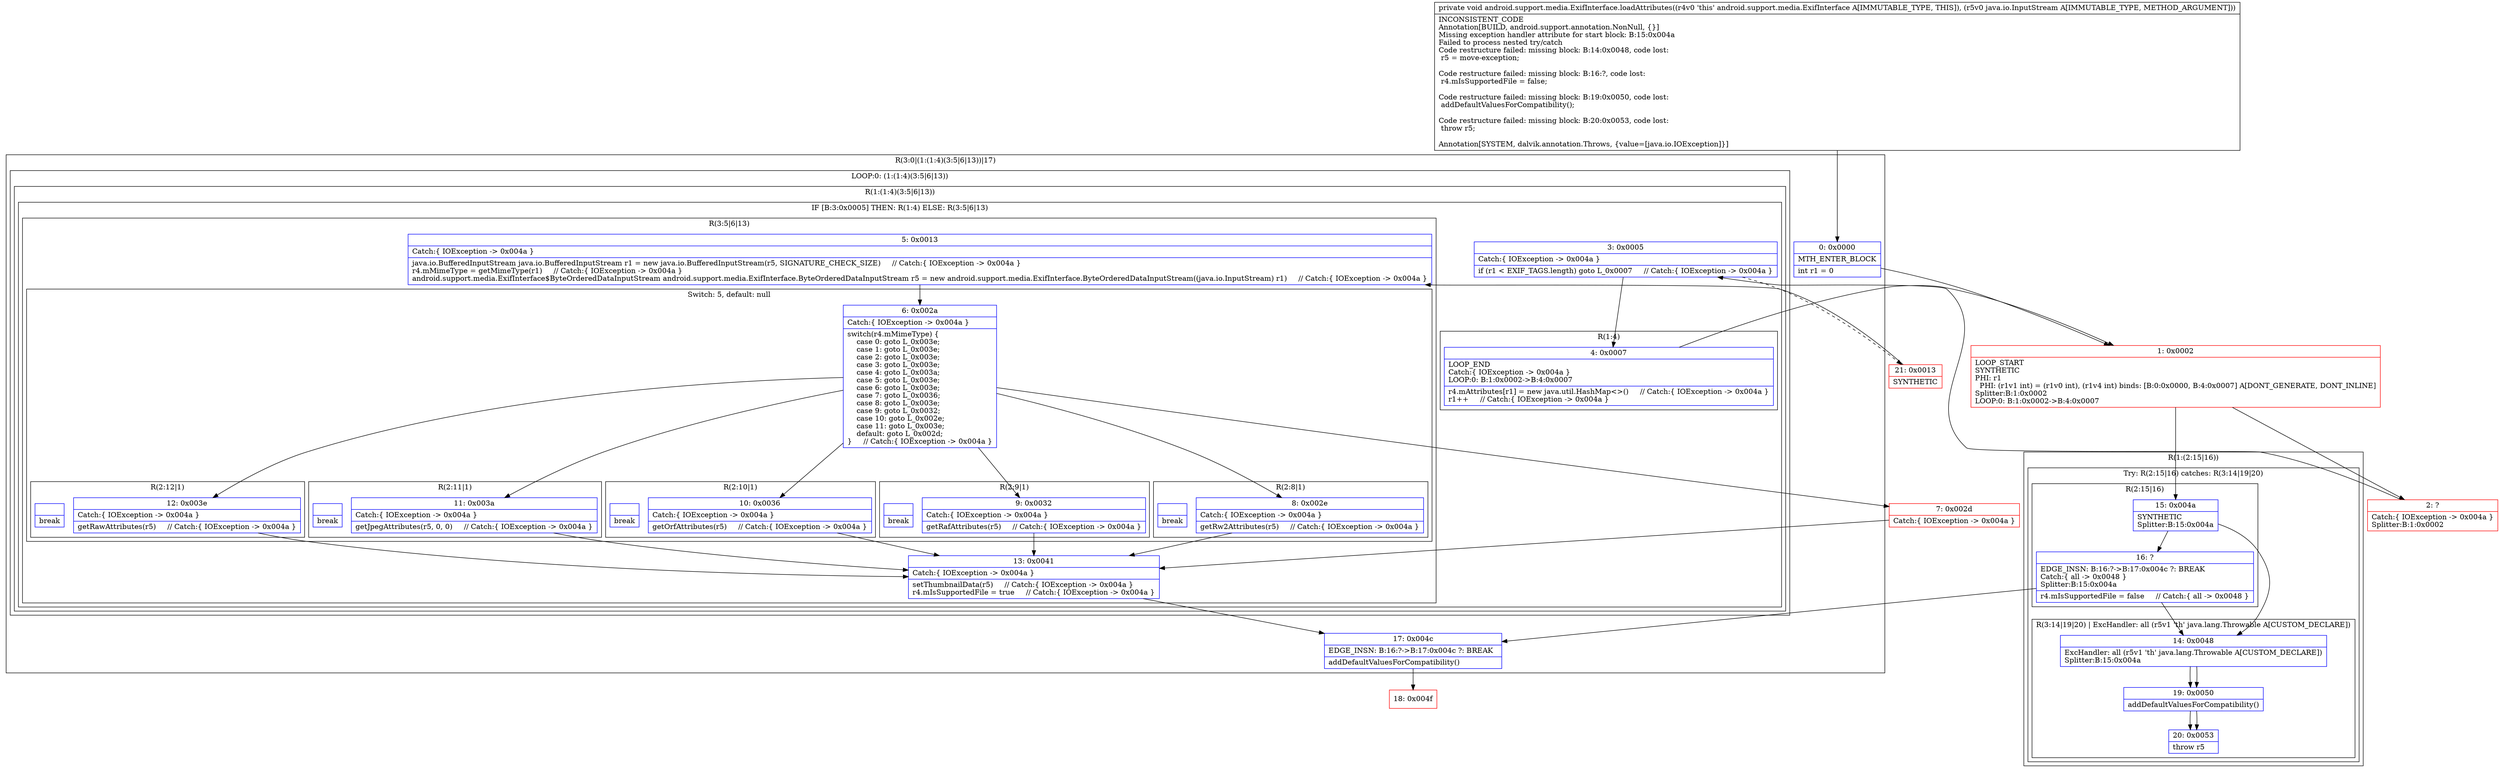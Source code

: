 digraph "CFG forandroid.support.media.ExifInterface.loadAttributes(Ljava\/io\/InputStream;)V" {
subgraph cluster_Region_1663938954 {
label = "R(3:0|(1:(1:4)(3:5|6|13))|17)";
node [shape=record,color=blue];
Node_0 [shape=record,label="{0\:\ 0x0000|MTH_ENTER_BLOCK\l|int r1 = 0\l}"];
subgraph cluster_LoopRegion_481552314 {
label = "LOOP:0: (1:(1:4)(3:5|6|13))";
node [shape=record,color=blue];
subgraph cluster_Region_594526420 {
label = "R(1:(1:4)(3:5|6|13))";
node [shape=record,color=blue];
subgraph cluster_IfRegion_336715809 {
label = "IF [B:3:0x0005] THEN: R(1:4) ELSE: R(3:5|6|13)";
node [shape=record,color=blue];
Node_3 [shape=record,label="{3\:\ 0x0005|Catch:\{ IOException \-\> 0x004a \}\l|if (r1 \< EXIF_TAGS.length) goto L_0x0007     \/\/ Catch:\{ IOException \-\> 0x004a \}\l}"];
subgraph cluster_Region_1494927806 {
label = "R(1:4)";
node [shape=record,color=blue];
Node_4 [shape=record,label="{4\:\ 0x0007|LOOP_END\lCatch:\{ IOException \-\> 0x004a \}\lLOOP:0: B:1:0x0002\-\>B:4:0x0007\l|r4.mAttributes[r1] = new java.util.HashMap\<\>()     \/\/ Catch:\{ IOException \-\> 0x004a \}\lr1++     \/\/ Catch:\{ IOException \-\> 0x004a \}\l}"];
}
subgraph cluster_Region_1450929593 {
label = "R(3:5|6|13)";
node [shape=record,color=blue];
Node_5 [shape=record,label="{5\:\ 0x0013|Catch:\{ IOException \-\> 0x004a \}\l|java.io.BufferedInputStream java.io.BufferedInputStream r1 = new java.io.BufferedInputStream(r5, SIGNATURE_CHECK_SIZE)     \/\/ Catch:\{ IOException \-\> 0x004a \}\lr4.mMimeType = getMimeType(r1)     \/\/ Catch:\{ IOException \-\> 0x004a \}\landroid.support.media.ExifInterface$ByteOrderedDataInputStream android.support.media.ExifInterface.ByteOrderedDataInputStream r5 = new android.support.media.ExifInterface.ByteOrderedDataInputStream((java.io.InputStream) r1)     \/\/ Catch:\{ IOException \-\> 0x004a \}\l}"];
subgraph cluster_SwitchRegion_2024210917 {
label = "Switch: 5, default: null";
node [shape=record,color=blue];
Node_6 [shape=record,label="{6\:\ 0x002a|Catch:\{ IOException \-\> 0x004a \}\l|switch(r4.mMimeType) \{\l    case 0: goto L_0x003e;\l    case 1: goto L_0x003e;\l    case 2: goto L_0x003e;\l    case 3: goto L_0x003e;\l    case 4: goto L_0x003a;\l    case 5: goto L_0x003e;\l    case 6: goto L_0x003e;\l    case 7: goto L_0x0036;\l    case 8: goto L_0x003e;\l    case 9: goto L_0x0032;\l    case 10: goto L_0x002e;\l    case 11: goto L_0x003e;\l    default: goto L_0x002d;\l\}     \/\/ Catch:\{ IOException \-\> 0x004a \}\l}"];
subgraph cluster_Region_1490298653 {
label = "R(2:12|1)";
node [shape=record,color=blue];
Node_12 [shape=record,label="{12\:\ 0x003e|Catch:\{ IOException \-\> 0x004a \}\l|getRawAttributes(r5)     \/\/ Catch:\{ IOException \-\> 0x004a \}\l}"];
Node_InsnContainer_1028160934 [shape=record,label="{|break\l}"];
}
subgraph cluster_Region_1468809856 {
label = "R(2:11|1)";
node [shape=record,color=blue];
Node_11 [shape=record,label="{11\:\ 0x003a|Catch:\{ IOException \-\> 0x004a \}\l|getJpegAttributes(r5, 0, 0)     \/\/ Catch:\{ IOException \-\> 0x004a \}\l}"];
Node_InsnContainer_1044763522 [shape=record,label="{|break\l}"];
}
subgraph cluster_Region_1283961016 {
label = "R(2:10|1)";
node [shape=record,color=blue];
Node_10 [shape=record,label="{10\:\ 0x0036|Catch:\{ IOException \-\> 0x004a \}\l|getOrfAttributes(r5)     \/\/ Catch:\{ IOException \-\> 0x004a \}\l}"];
Node_InsnContainer_1668406782 [shape=record,label="{|break\l}"];
}
subgraph cluster_Region_1092356660 {
label = "R(2:9|1)";
node [shape=record,color=blue];
Node_9 [shape=record,label="{9\:\ 0x0032|Catch:\{ IOException \-\> 0x004a \}\l|getRafAttributes(r5)     \/\/ Catch:\{ IOException \-\> 0x004a \}\l}"];
Node_InsnContainer_588861532 [shape=record,label="{|break\l}"];
}
subgraph cluster_Region_940126661 {
label = "R(2:8|1)";
node [shape=record,color=blue];
Node_8 [shape=record,label="{8\:\ 0x002e|Catch:\{ IOException \-\> 0x004a \}\l|getRw2Attributes(r5)     \/\/ Catch:\{ IOException \-\> 0x004a \}\l}"];
Node_InsnContainer_1564650708 [shape=record,label="{|break\l}"];
}
}
Node_13 [shape=record,label="{13\:\ 0x0041|Catch:\{ IOException \-\> 0x004a \}\l|setThumbnailData(r5)     \/\/ Catch:\{ IOException \-\> 0x004a \}\lr4.mIsSupportedFile = true     \/\/ Catch:\{ IOException \-\> 0x004a \}\l}"];
}
}
}
}
Node_17 [shape=record,label="{17\:\ 0x004c|EDGE_INSN: B:16:?\-\>B:17:0x004c ?: BREAK  \l|addDefaultValuesForCompatibility()\l}"];
}
subgraph cluster_Region_1301003581 {
label = "R(1:(2:15|16))";
node [shape=record,color=blue];
subgraph cluster_TryCatchRegion_553125727 {
label = "Try: R(2:15|16) catches: R(3:14|19|20)";
node [shape=record,color=blue];
subgraph cluster_Region_1225406636 {
label = "R(2:15|16)";
node [shape=record,color=blue];
Node_15 [shape=record,label="{15\:\ 0x004a|SYNTHETIC\lSplitter:B:15:0x004a\l}"];
Node_16 [shape=record,label="{16\:\ ?|EDGE_INSN: B:16:?\-\>B:17:0x004c ?: BREAK  \lCatch:\{ all \-\> 0x0048 \}\lSplitter:B:15:0x004a\l|r4.mIsSupportedFile = false     \/\/ Catch:\{ all \-\> 0x0048 \}\l}"];
}
subgraph cluster_Region_23464277 {
label = "R(3:14|19|20) | ExcHandler: all (r5v1 'th' java.lang.Throwable A[CUSTOM_DECLARE])\l";
node [shape=record,color=blue];
Node_14 [shape=record,label="{14\:\ 0x0048|ExcHandler: all (r5v1 'th' java.lang.Throwable A[CUSTOM_DECLARE])\lSplitter:B:15:0x004a\l}"];
Node_19 [shape=record,label="{19\:\ 0x0050|addDefaultValuesForCompatibility()\l}"];
Node_20 [shape=record,label="{20\:\ 0x0053|throw r5\l}"];
}
}
}
subgraph cluster_Region_23464277 {
label = "R(3:14|19|20) | ExcHandler: all (r5v1 'th' java.lang.Throwable A[CUSTOM_DECLARE])\l";
node [shape=record,color=blue];
Node_14 [shape=record,label="{14\:\ 0x0048|ExcHandler: all (r5v1 'th' java.lang.Throwable A[CUSTOM_DECLARE])\lSplitter:B:15:0x004a\l}"];
Node_19 [shape=record,label="{19\:\ 0x0050|addDefaultValuesForCompatibility()\l}"];
Node_20 [shape=record,label="{20\:\ 0x0053|throw r5\l}"];
}
Node_1 [shape=record,color=red,label="{1\:\ 0x0002|LOOP_START\lSYNTHETIC\lPHI: r1 \l  PHI: (r1v1 int) = (r1v0 int), (r1v4 int) binds: [B:0:0x0000, B:4:0x0007] A[DONT_GENERATE, DONT_INLINE]\lSplitter:B:1:0x0002\lLOOP:0: B:1:0x0002\-\>B:4:0x0007\l}"];
Node_2 [shape=record,color=red,label="{2\:\ ?|Catch:\{ IOException \-\> 0x004a \}\lSplitter:B:1:0x0002\l}"];
Node_7 [shape=record,color=red,label="{7\:\ 0x002d|Catch:\{ IOException \-\> 0x004a \}\l}"];
Node_18 [shape=record,color=red,label="{18\:\ 0x004f}"];
Node_21 [shape=record,color=red,label="{21\:\ 0x0013|SYNTHETIC\l}"];
MethodNode[shape=record,label="{private void android.support.media.ExifInterface.loadAttributes((r4v0 'this' android.support.media.ExifInterface A[IMMUTABLE_TYPE, THIS]), (r5v0 java.io.InputStream A[IMMUTABLE_TYPE, METHOD_ARGUMENT]))  | INCONSISTENT_CODE\lAnnotation[BUILD, android.support.annotation.NonNull, \{\}]\lMissing exception handler attribute for start block: B:15:0x004a\lFailed to process nested try\/catch\lCode restructure failed: missing block: B:14:0x0048, code lost:\l    r5 = move\-exception;\l\lCode restructure failed: missing block: B:16:?, code lost:\l    r4.mIsSupportedFile = false;\l\lCode restructure failed: missing block: B:19:0x0050, code lost:\l    addDefaultValuesForCompatibility();\l\lCode restructure failed: missing block: B:20:0x0053, code lost:\l    throw r5;\l\lAnnotation[SYSTEM, dalvik.annotation.Throws, \{value=[java.io.IOException]\}]\l}"];
MethodNode -> Node_0;
Node_0 -> Node_1;
Node_3 -> Node_4;
Node_3 -> Node_21[style=dashed];
Node_4 -> Node_1;
Node_5 -> Node_6;
Node_6 -> Node_7;
Node_6 -> Node_8;
Node_6 -> Node_9;
Node_6 -> Node_10;
Node_6 -> Node_11;
Node_6 -> Node_12;
Node_12 -> Node_13;
Node_11 -> Node_13;
Node_10 -> Node_13;
Node_9 -> Node_13;
Node_8 -> Node_13;
Node_13 -> Node_17;
Node_17 -> Node_18;
Node_15 -> Node_16;
Node_15 -> Node_14;
Node_16 -> Node_17;
Node_16 -> Node_14;
Node_14 -> Node_19;
Node_19 -> Node_20;
Node_14 -> Node_19;
Node_19 -> Node_20;
Node_1 -> Node_2;
Node_1 -> Node_15;
Node_2 -> Node_3;
Node_7 -> Node_13;
Node_21 -> Node_5;
}

